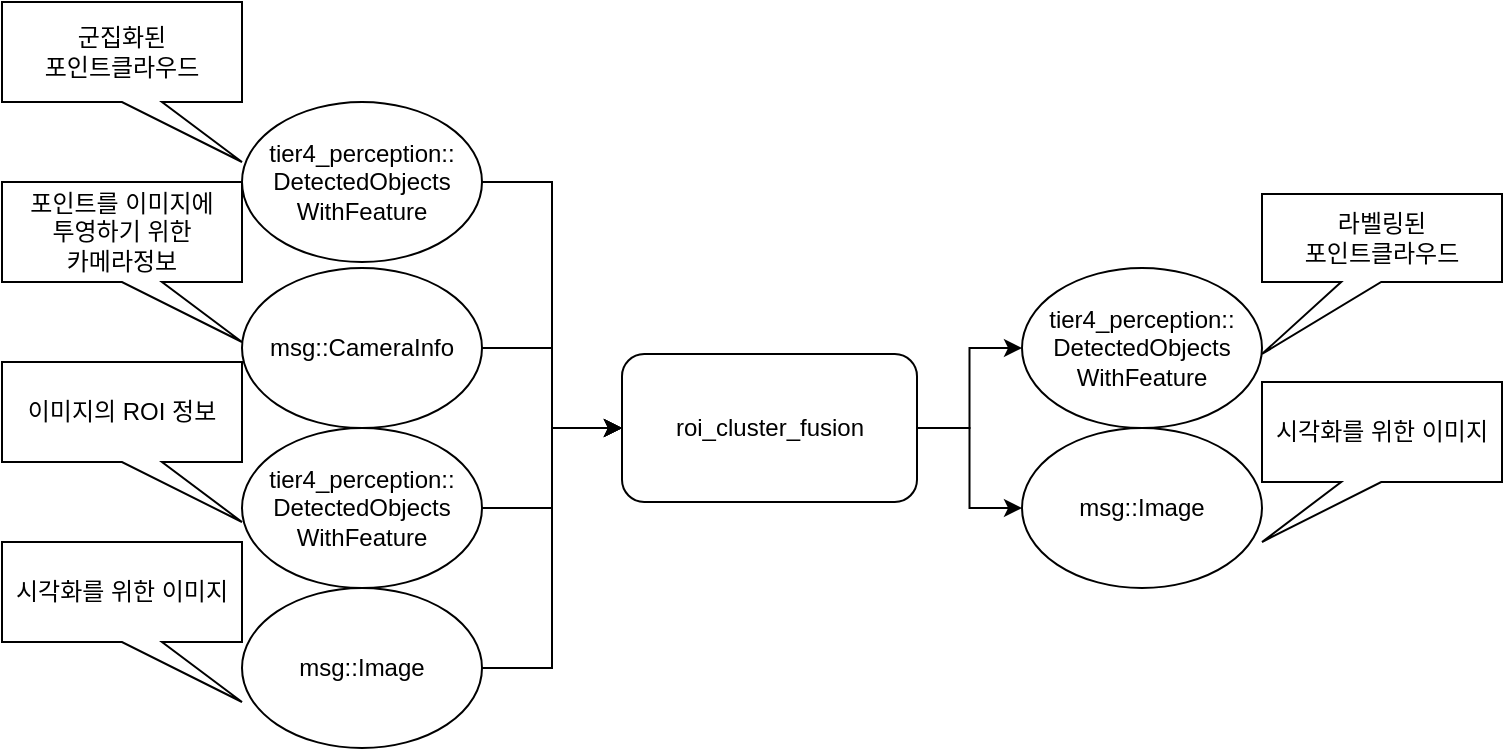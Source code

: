 <mxfile version="21.0.6" type="github">
  <diagram name="페이지-1" id="3aunnDh0kr7_qb41MK24">
    <mxGraphModel dx="1161" dy="631" grid="0" gridSize="10" guides="1" tooltips="1" connect="1" arrows="1" fold="1" page="1" pageScale="1" pageWidth="827" pageHeight="1169" math="0" shadow="0">
      <root>
        <mxCell id="0" />
        <mxCell id="1" parent="0" />
        <mxCell id="jrEniRdTaDdYdEkXbsxi-21" style="edgeStyle=orthogonalEdgeStyle;rounded=0;orthogonalLoop=1;jettySize=auto;html=1;entryX=0;entryY=0.5;entryDx=0;entryDy=0;" edge="1" parent="1" source="jrEniRdTaDdYdEkXbsxi-4" target="jrEniRdTaDdYdEkXbsxi-11">
          <mxGeometry relative="1" as="geometry" />
        </mxCell>
        <mxCell id="jrEniRdTaDdYdEkXbsxi-22" style="edgeStyle=orthogonalEdgeStyle;rounded=0;orthogonalLoop=1;jettySize=auto;html=1;" edge="1" parent="1" source="jrEniRdTaDdYdEkXbsxi-4" target="jrEniRdTaDdYdEkXbsxi-10">
          <mxGeometry relative="1" as="geometry" />
        </mxCell>
        <mxCell id="jrEniRdTaDdYdEkXbsxi-4" value="&lt;div style=&quot;&quot;&gt;roi_cluster_fusion&lt;/div&gt;" style="rounded=1;whiteSpace=wrap;html=1;align=center;" vertex="1" parent="1">
          <mxGeometry x="360" y="296" width="147.5" height="74" as="geometry" />
        </mxCell>
        <mxCell id="jrEniRdTaDdYdEkXbsxi-17" style="edgeStyle=orthogonalEdgeStyle;rounded=0;orthogonalLoop=1;jettySize=auto;html=1;entryX=0;entryY=0.5;entryDx=0;entryDy=0;" edge="1" parent="1" source="jrEniRdTaDdYdEkXbsxi-7" target="jrEniRdTaDdYdEkXbsxi-4">
          <mxGeometry relative="1" as="geometry" />
        </mxCell>
        <mxCell id="jrEniRdTaDdYdEkXbsxi-7" value="tier4_perception::&lt;br&gt;DetectedObjects&lt;br&gt;WithFeature" style="ellipse;whiteSpace=wrap;html=1;" vertex="1" parent="1">
          <mxGeometry x="170" y="170" width="120" height="80" as="geometry" />
        </mxCell>
        <mxCell id="jrEniRdTaDdYdEkXbsxi-10" value="msg::Image" style="ellipse;whiteSpace=wrap;html=1;" vertex="1" parent="1">
          <mxGeometry x="560" y="333" width="120" height="80" as="geometry" />
        </mxCell>
        <mxCell id="jrEniRdTaDdYdEkXbsxi-11" value="tier4_perception::&lt;br style=&quot;border-color: var(--border-color);&quot;&gt;DetectedObjects&lt;br style=&quot;border-color: var(--border-color);&quot;&gt;WithFeature" style="ellipse;whiteSpace=wrap;html=1;" vertex="1" parent="1">
          <mxGeometry x="560" y="253" width="120" height="80" as="geometry" />
        </mxCell>
        <mxCell id="jrEniRdTaDdYdEkXbsxi-18" style="edgeStyle=orthogonalEdgeStyle;rounded=0;orthogonalLoop=1;jettySize=auto;html=1;entryX=0;entryY=0.5;entryDx=0;entryDy=0;" edge="1" parent="1" source="jrEniRdTaDdYdEkXbsxi-12" target="jrEniRdTaDdYdEkXbsxi-4">
          <mxGeometry relative="1" as="geometry" />
        </mxCell>
        <mxCell id="jrEniRdTaDdYdEkXbsxi-12" value="msg::CameraInfo" style="ellipse;whiteSpace=wrap;html=1;" vertex="1" parent="1">
          <mxGeometry x="170" y="253" width="120" height="80" as="geometry" />
        </mxCell>
        <mxCell id="jrEniRdTaDdYdEkXbsxi-19" style="edgeStyle=orthogonalEdgeStyle;rounded=0;orthogonalLoop=1;jettySize=auto;html=1;entryX=0;entryY=0.5;entryDx=0;entryDy=0;" edge="1" parent="1" source="jrEniRdTaDdYdEkXbsxi-13" target="jrEniRdTaDdYdEkXbsxi-4">
          <mxGeometry relative="1" as="geometry" />
        </mxCell>
        <mxCell id="jrEniRdTaDdYdEkXbsxi-13" value="tier4_perception::&lt;br&gt;DetectedObjects&lt;br style=&quot;border-color: var(--border-color);&quot;&gt;WithFeature" style="ellipse;whiteSpace=wrap;html=1;" vertex="1" parent="1">
          <mxGeometry x="170" y="333" width="120" height="80" as="geometry" />
        </mxCell>
        <mxCell id="jrEniRdTaDdYdEkXbsxi-20" style="edgeStyle=orthogonalEdgeStyle;rounded=0;orthogonalLoop=1;jettySize=auto;html=1;entryX=0;entryY=0.5;entryDx=0;entryDy=0;" edge="1" parent="1" source="jrEniRdTaDdYdEkXbsxi-14" target="jrEniRdTaDdYdEkXbsxi-4">
          <mxGeometry relative="1" as="geometry" />
        </mxCell>
        <mxCell id="jrEniRdTaDdYdEkXbsxi-14" value="msg::Image" style="ellipse;whiteSpace=wrap;html=1;" vertex="1" parent="1">
          <mxGeometry x="170" y="413" width="120" height="80" as="geometry" />
        </mxCell>
        <mxCell id="jrEniRdTaDdYdEkXbsxi-25" value="군집화된 &lt;br&gt;포인트클라우드" style="shape=callout;whiteSpace=wrap;html=1;perimeter=calloutPerimeter;position2=1;" vertex="1" parent="1">
          <mxGeometry x="50" y="120" width="120" height="80" as="geometry" />
        </mxCell>
        <mxCell id="jrEniRdTaDdYdEkXbsxi-27" value="포인트를 이미지에 &lt;br&gt;투영하기 위한 &lt;br&gt;카메라정보" style="shape=callout;whiteSpace=wrap;html=1;perimeter=calloutPerimeter;position2=1;" vertex="1" parent="1">
          <mxGeometry x="50" y="210" width="120" height="80" as="geometry" />
        </mxCell>
        <mxCell id="jrEniRdTaDdYdEkXbsxi-28" value="이미지의 ROI 정보" style="shape=callout;whiteSpace=wrap;html=1;perimeter=calloutPerimeter;position2=1;" vertex="1" parent="1">
          <mxGeometry x="50" y="300" width="120" height="80" as="geometry" />
        </mxCell>
        <mxCell id="jrEniRdTaDdYdEkXbsxi-29" value="시각화를 위한 이미지" style="shape=callout;whiteSpace=wrap;html=1;perimeter=calloutPerimeter;position2=1;" vertex="1" parent="1">
          <mxGeometry x="50" y="390" width="120" height="80" as="geometry" />
        </mxCell>
        <mxCell id="jrEniRdTaDdYdEkXbsxi-30" value="시각화를 위한 이미지" style="shape=callout;whiteSpace=wrap;html=1;perimeter=calloutPerimeter;position2=0;size=30;position=0.33;" vertex="1" parent="1">
          <mxGeometry x="680" y="310" width="120" height="80" as="geometry" />
        </mxCell>
        <mxCell id="jrEniRdTaDdYdEkXbsxi-31" value="라벨링된 &lt;br&gt;포인트클라우드" style="shape=callout;whiteSpace=wrap;html=1;perimeter=calloutPerimeter;position2=0;size=36;position=0.33;" vertex="1" parent="1">
          <mxGeometry x="680" y="216" width="120" height="80" as="geometry" />
        </mxCell>
      </root>
    </mxGraphModel>
  </diagram>
</mxfile>

